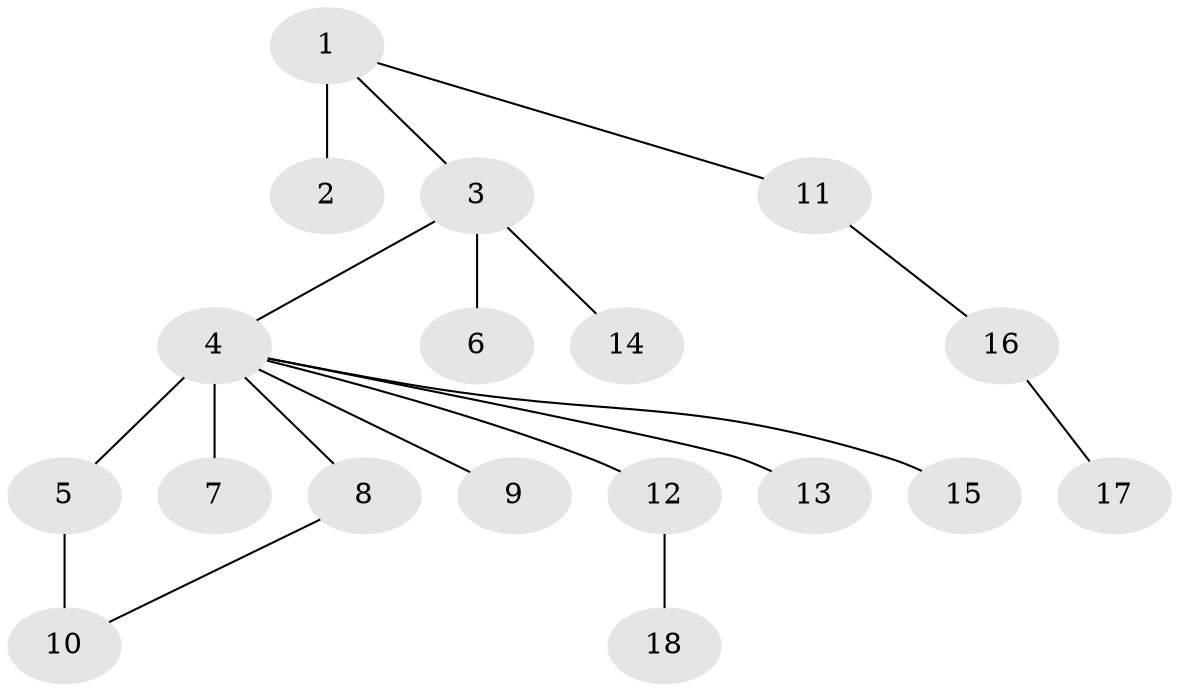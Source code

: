 // original degree distribution, {8: 0.01694915254237288, 1: 0.7457627118644068, 9: 0.01694915254237288, 17: 0.01694915254237288, 12: 0.01694915254237288, 4: 0.03389830508474576, 3: 0.06779661016949153, 2: 0.0847457627118644}
// Generated by graph-tools (version 1.1) at 2025/50/03/04/25 22:50:36]
// undirected, 18 vertices, 18 edges
graph export_dot {
  node [color=gray90,style=filled];
  1;
  2;
  3;
  4;
  5;
  6;
  7;
  8;
  9;
  10;
  11;
  12;
  13;
  14;
  15;
  16;
  17;
  18;
  1 -- 2 [weight=5.0];
  1 -- 3 [weight=1.0];
  1 -- 11 [weight=1.0];
  3 -- 4 [weight=1.0];
  3 -- 6 [weight=5.0];
  3 -- 14 [weight=1.0];
  4 -- 5 [weight=1.0];
  4 -- 7 [weight=9.0];
  4 -- 8 [weight=1.0];
  4 -- 9 [weight=1.0];
  4 -- 12 [weight=1.0];
  4 -- 13 [weight=1.0];
  4 -- 15 [weight=1.0];
  5 -- 10 [weight=9.0];
  8 -- 10 [weight=1.0];
  11 -- 16 [weight=1.0];
  12 -- 18 [weight=1.0];
  16 -- 17 [weight=1.0];
}
